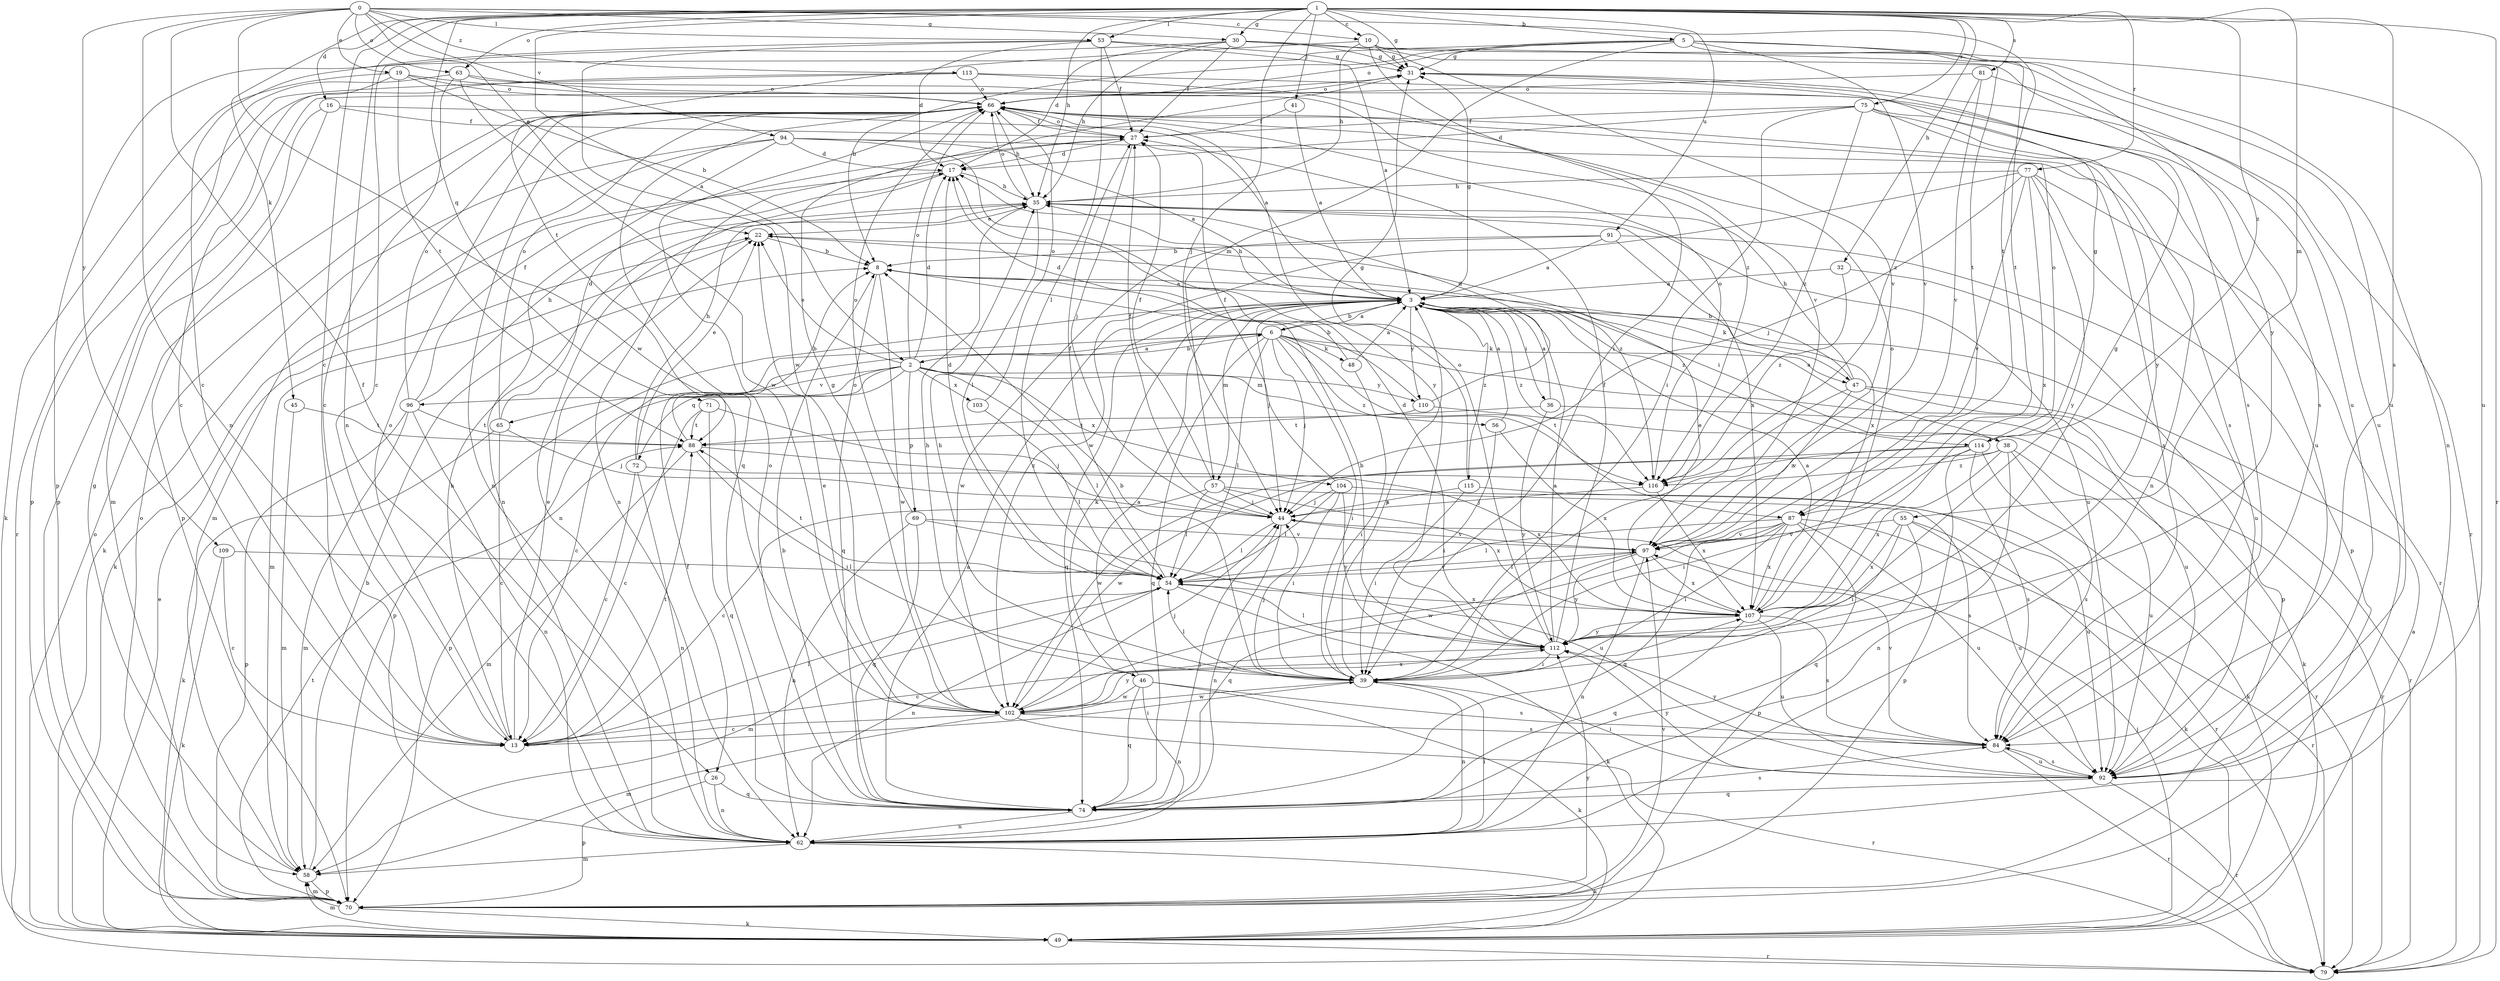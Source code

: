 strict digraph  {
0;
1;
2;
3;
5;
6;
8;
10;
13;
16;
17;
19;
22;
26;
27;
30;
31;
32;
35;
36;
38;
39;
41;
44;
45;
46;
47;
48;
49;
53;
54;
55;
56;
57;
58;
62;
63;
65;
66;
69;
70;
71;
72;
74;
75;
77;
79;
81;
84;
87;
88;
91;
92;
94;
96;
97;
102;
103;
104;
107;
109;
110;
112;
113;
114;
115;
116;
0 -> 10  [label=c];
0 -> 19  [label=e];
0 -> 22  [label=e];
0 -> 26  [label=f];
0 -> 30  [label=g];
0 -> 53  [label=l];
0 -> 62  [label=n];
0 -> 63  [label=o];
0 -> 87  [label=t];
0 -> 94  [label=v];
0 -> 102  [label=w];
0 -> 109  [label=y];
0 -> 113  [label=z];
1 -> 2  [label=a];
1 -> 5  [label=b];
1 -> 10  [label=c];
1 -> 13  [label=c];
1 -> 16  [label=d];
1 -> 30  [label=g];
1 -> 31  [label=g];
1 -> 32  [label=h];
1 -> 35  [label=h];
1 -> 41  [label=j];
1 -> 44  [label=j];
1 -> 45  [label=k];
1 -> 53  [label=l];
1 -> 55  [label=m];
1 -> 62  [label=n];
1 -> 63  [label=o];
1 -> 71  [label=q];
1 -> 75  [label=r];
1 -> 77  [label=r];
1 -> 79  [label=r];
1 -> 81  [label=s];
1 -> 84  [label=s];
1 -> 91  [label=u];
1 -> 114  [label=z];
2 -> 6  [label=b];
2 -> 17  [label=d];
2 -> 22  [label=e];
2 -> 54  [label=l];
2 -> 56  [label=m];
2 -> 65  [label=o];
2 -> 66  [label=o];
2 -> 69  [label=p];
2 -> 70  [label=p];
2 -> 72  [label=q];
2 -> 96  [label=v];
2 -> 103  [label=x];
2 -> 104  [label=x];
2 -> 110  [label=y];
3 -> 6  [label=b];
3 -> 31  [label=g];
3 -> 35  [label=h];
3 -> 36  [label=i];
3 -> 38  [label=i];
3 -> 44  [label=j];
3 -> 46  [label=k];
3 -> 47  [label=k];
3 -> 57  [label=m];
3 -> 70  [label=p];
3 -> 74  [label=q];
3 -> 110  [label=y];
3 -> 114  [label=z];
3 -> 115  [label=z];
3 -> 116  [label=z];
5 -> 8  [label=b];
5 -> 13  [label=c];
5 -> 31  [label=g];
5 -> 57  [label=m];
5 -> 62  [label=n];
5 -> 66  [label=o];
5 -> 87  [label=t];
5 -> 92  [label=u];
5 -> 97  [label=v];
6 -> 2  [label=a];
6 -> 3  [label=a];
6 -> 13  [label=c];
6 -> 26  [label=f];
6 -> 39  [label=i];
6 -> 44  [label=j];
6 -> 47  [label=k];
6 -> 48  [label=k];
6 -> 54  [label=l];
6 -> 74  [label=q];
6 -> 87  [label=t];
6 -> 92  [label=u];
6 -> 116  [label=z];
8 -> 3  [label=a];
8 -> 74  [label=q];
8 -> 102  [label=w];
10 -> 31  [label=g];
10 -> 35  [label=h];
10 -> 39  [label=i];
10 -> 87  [label=t];
10 -> 88  [label=t];
10 -> 92  [label=u];
10 -> 112  [label=y];
13 -> 22  [label=e];
13 -> 35  [label=h];
13 -> 39  [label=i];
13 -> 54  [label=l];
13 -> 66  [label=o];
13 -> 88  [label=t];
16 -> 3  [label=a];
16 -> 27  [label=f];
16 -> 58  [label=m];
16 -> 70  [label=p];
17 -> 35  [label=h];
17 -> 49  [label=k];
17 -> 62  [label=n];
19 -> 8  [label=b];
19 -> 13  [label=c];
19 -> 49  [label=k];
19 -> 66  [label=o];
19 -> 88  [label=t];
19 -> 116  [label=z];
22 -> 8  [label=b];
22 -> 58  [label=m];
22 -> 116  [label=z];
26 -> 62  [label=n];
26 -> 70  [label=p];
26 -> 74  [label=q];
27 -> 17  [label=d];
27 -> 44  [label=j];
27 -> 62  [label=n];
27 -> 66  [label=o];
30 -> 17  [label=d];
30 -> 27  [label=f];
30 -> 31  [label=g];
30 -> 35  [label=h];
30 -> 70  [label=p];
30 -> 92  [label=u];
30 -> 97  [label=v];
31 -> 66  [label=o];
31 -> 79  [label=r];
32 -> 3  [label=a];
32 -> 70  [label=p];
32 -> 116  [label=z];
35 -> 22  [label=e];
35 -> 54  [label=l];
35 -> 66  [label=o];
35 -> 92  [label=u];
35 -> 107  [label=x];
36 -> 3  [label=a];
36 -> 79  [label=r];
36 -> 88  [label=t];
36 -> 112  [label=y];
38 -> 3  [label=a];
38 -> 62  [label=n];
38 -> 84  [label=s];
38 -> 92  [label=u];
38 -> 102  [label=w];
38 -> 107  [label=x];
38 -> 116  [label=z];
39 -> 3  [label=a];
39 -> 8  [label=b];
39 -> 35  [label=h];
39 -> 44  [label=j];
39 -> 54  [label=l];
39 -> 62  [label=n];
39 -> 102  [label=w];
41 -> 3  [label=a];
41 -> 27  [label=f];
44 -> 27  [label=f];
44 -> 54  [label=l];
44 -> 62  [label=n];
44 -> 97  [label=v];
45 -> 58  [label=m];
45 -> 88  [label=t];
46 -> 3  [label=a];
46 -> 35  [label=h];
46 -> 49  [label=k];
46 -> 62  [label=n];
46 -> 74  [label=q];
46 -> 84  [label=s];
46 -> 102  [label=w];
47 -> 8  [label=b];
47 -> 35  [label=h];
47 -> 39  [label=i];
47 -> 49  [label=k];
47 -> 79  [label=r];
47 -> 97  [label=v];
48 -> 3  [label=a];
48 -> 17  [label=d];
48 -> 39  [label=i];
49 -> 3  [label=a];
49 -> 22  [label=e];
49 -> 44  [label=j];
49 -> 58  [label=m];
49 -> 66  [label=o];
49 -> 79  [label=r];
53 -> 3  [label=a];
53 -> 13  [label=c];
53 -> 17  [label=d];
53 -> 27  [label=f];
53 -> 31  [label=g];
53 -> 54  [label=l];
53 -> 102  [label=w];
54 -> 17  [label=d];
54 -> 27  [label=f];
54 -> 49  [label=k];
54 -> 58  [label=m];
54 -> 62  [label=n];
54 -> 88  [label=t];
54 -> 97  [label=v];
54 -> 107  [label=x];
55 -> 39  [label=i];
55 -> 49  [label=k];
55 -> 74  [label=q];
55 -> 92  [label=u];
55 -> 97  [label=v];
55 -> 107  [label=x];
56 -> 3  [label=a];
56 -> 39  [label=i];
56 -> 107  [label=x];
57 -> 13  [label=c];
57 -> 27  [label=f];
57 -> 44  [label=j];
57 -> 54  [label=l];
57 -> 84  [label=s];
57 -> 107  [label=x];
58 -> 8  [label=b];
58 -> 31  [label=g];
58 -> 70  [label=p];
62 -> 39  [label=i];
62 -> 49  [label=k];
62 -> 58  [label=m];
63 -> 13  [label=c];
63 -> 66  [label=o];
63 -> 70  [label=p];
63 -> 84  [label=s];
63 -> 102  [label=w];
65 -> 13  [label=c];
65 -> 17  [label=d];
65 -> 44  [label=j];
65 -> 49  [label=k];
65 -> 66  [label=o];
66 -> 27  [label=f];
66 -> 35  [label=h];
66 -> 62  [label=n];
66 -> 74  [label=q];
66 -> 84  [label=s];
69 -> 62  [label=n];
69 -> 66  [label=o];
69 -> 74  [label=q];
69 -> 92  [label=u];
69 -> 97  [label=v];
70 -> 49  [label=k];
70 -> 58  [label=m];
70 -> 66  [label=o];
70 -> 88  [label=t];
70 -> 97  [label=v];
70 -> 112  [label=y];
71 -> 13  [label=c];
71 -> 44  [label=j];
71 -> 74  [label=q];
71 -> 88  [label=t];
72 -> 13  [label=c];
72 -> 22  [label=e];
72 -> 35  [label=h];
72 -> 62  [label=n];
72 -> 107  [label=x];
74 -> 3  [label=a];
74 -> 8  [label=b];
74 -> 44  [label=j];
74 -> 62  [label=n];
74 -> 66  [label=o];
74 -> 84  [label=s];
75 -> 17  [label=d];
75 -> 27  [label=f];
75 -> 39  [label=i];
75 -> 62  [label=n];
75 -> 92  [label=u];
75 -> 112  [label=y];
75 -> 116  [label=z];
77 -> 35  [label=h];
77 -> 44  [label=j];
77 -> 70  [label=p];
77 -> 79  [label=r];
77 -> 97  [label=v];
77 -> 102  [label=w];
77 -> 107  [label=x];
77 -> 112  [label=y];
81 -> 66  [label=o];
81 -> 92  [label=u];
81 -> 97  [label=v];
81 -> 116  [label=z];
84 -> 79  [label=r];
84 -> 92  [label=u];
84 -> 97  [label=v];
84 -> 112  [label=y];
87 -> 39  [label=i];
87 -> 54  [label=l];
87 -> 70  [label=p];
87 -> 74  [label=q];
87 -> 79  [label=r];
87 -> 92  [label=u];
87 -> 97  [label=v];
87 -> 102  [label=w];
87 -> 107  [label=x];
88 -> 8  [label=b];
88 -> 39  [label=i];
88 -> 58  [label=m];
88 -> 116  [label=z];
91 -> 3  [label=a];
91 -> 8  [label=b];
91 -> 92  [label=u];
91 -> 102  [label=w];
91 -> 107  [label=x];
92 -> 39  [label=i];
92 -> 74  [label=q];
92 -> 79  [label=r];
92 -> 84  [label=s];
92 -> 112  [label=y];
94 -> 3  [label=a];
94 -> 17  [label=d];
94 -> 49  [label=k];
94 -> 58  [label=m];
94 -> 62  [label=n];
94 -> 84  [label=s];
94 -> 112  [label=y];
96 -> 27  [label=f];
96 -> 35  [label=h];
96 -> 58  [label=m];
96 -> 62  [label=n];
96 -> 66  [label=o];
96 -> 70  [label=p];
96 -> 88  [label=t];
97 -> 54  [label=l];
97 -> 62  [label=n];
97 -> 74  [label=q];
97 -> 107  [label=x];
97 -> 112  [label=y];
102 -> 13  [label=c];
102 -> 22  [label=e];
102 -> 31  [label=g];
102 -> 44  [label=j];
102 -> 58  [label=m];
102 -> 79  [label=r];
102 -> 84  [label=s];
102 -> 107  [label=x];
102 -> 112  [label=y];
103 -> 54  [label=l];
103 -> 66  [label=o];
104 -> 27  [label=f];
104 -> 39  [label=i];
104 -> 44  [label=j];
104 -> 54  [label=l];
104 -> 79  [label=r];
104 -> 112  [label=y];
107 -> 3  [label=a];
107 -> 22  [label=e];
107 -> 66  [label=o];
107 -> 74  [label=q];
107 -> 84  [label=s];
107 -> 92  [label=u];
107 -> 112  [label=y];
109 -> 13  [label=c];
109 -> 49  [label=k];
109 -> 54  [label=l];
110 -> 8  [label=b];
110 -> 17  [label=d];
110 -> 79  [label=r];
110 -> 88  [label=t];
112 -> 3  [label=a];
112 -> 8  [label=b];
112 -> 13  [label=c];
112 -> 17  [label=d];
112 -> 27  [label=f];
112 -> 31  [label=g];
112 -> 39  [label=i];
112 -> 54  [label=l];
112 -> 66  [label=o];
113 -> 66  [label=o];
113 -> 70  [label=p];
113 -> 79  [label=r];
113 -> 84  [label=s];
113 -> 97  [label=v];
114 -> 31  [label=g];
114 -> 39  [label=i];
114 -> 49  [label=k];
114 -> 66  [label=o];
114 -> 70  [label=p];
114 -> 84  [label=s];
114 -> 102  [label=w];
114 -> 116  [label=z];
115 -> 31  [label=g];
115 -> 39  [label=i];
115 -> 44  [label=j];
115 -> 92  [label=u];
116 -> 44  [label=j];
116 -> 66  [label=o];
116 -> 107  [label=x];
}
